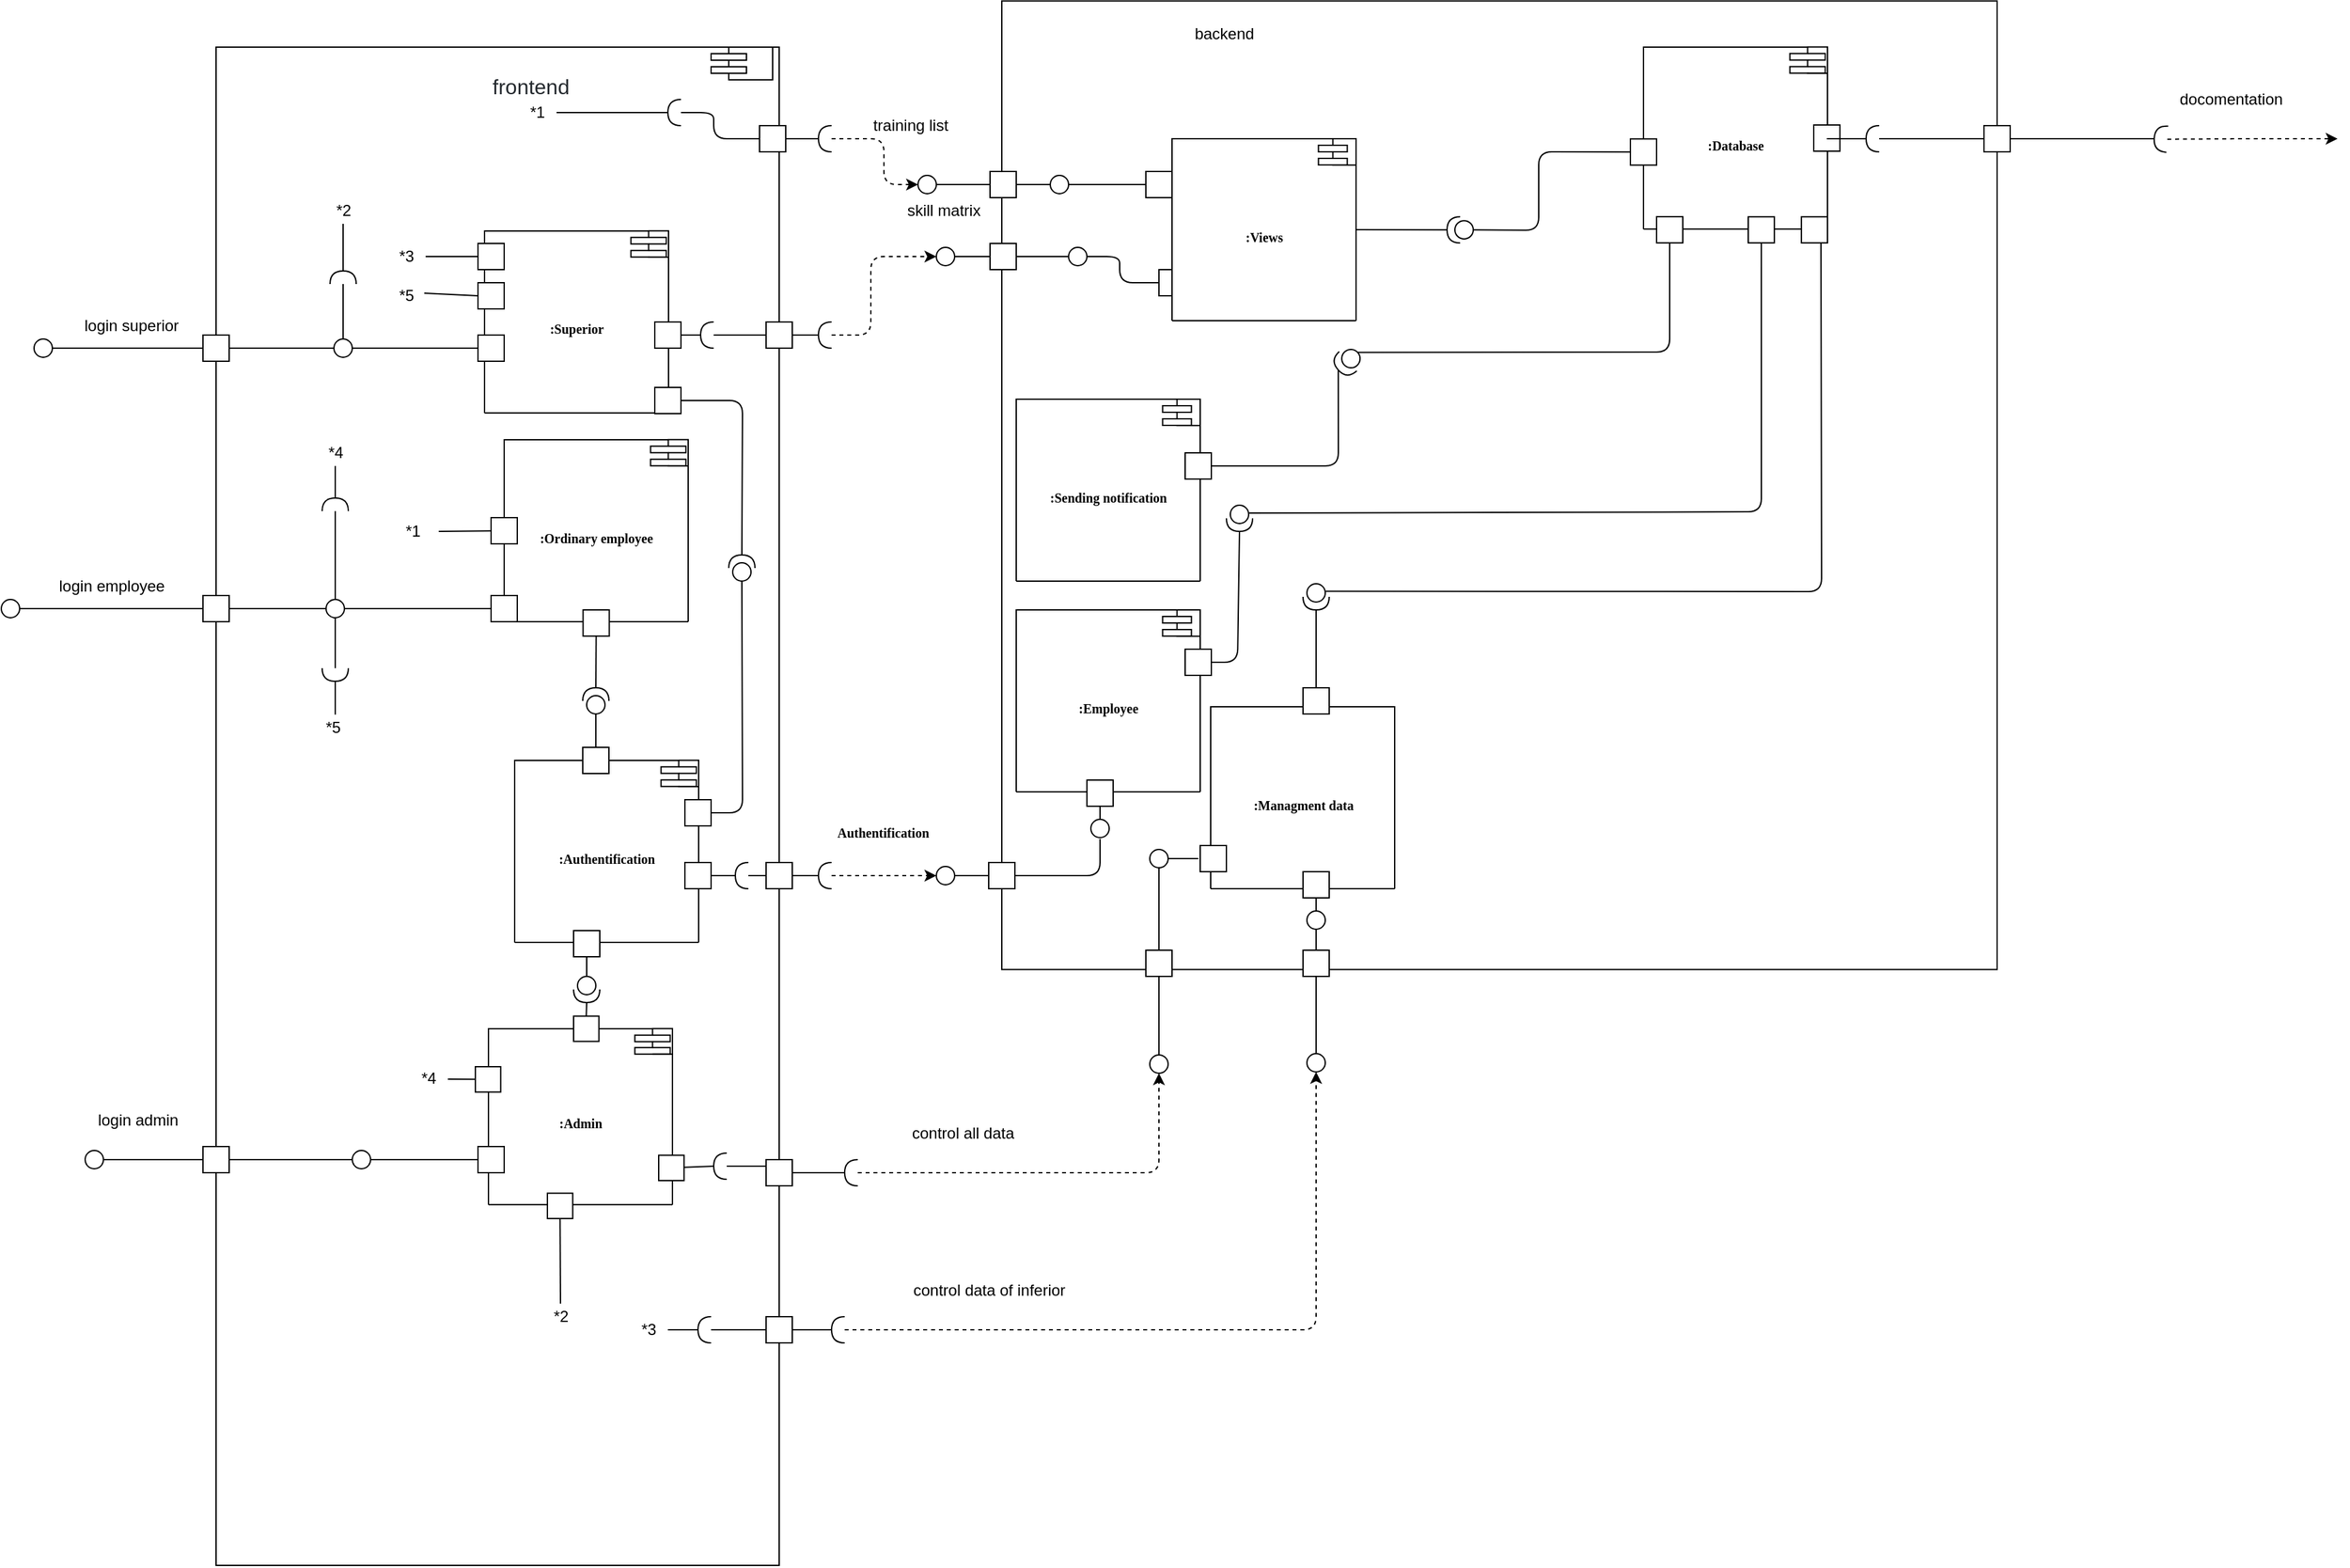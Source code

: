 <mxfile version="13.9.2" type="device"><diagram name="Page-1" id="b5b7bab2-c9e2-2cf4-8b2a-24fd1a2a6d21"><mxGraphModel dx="1422" dy="707" grid="1" gridSize="10" guides="1" tooltips="1" connect="1" arrows="1" fold="1" page="1" pageScale="1" pageWidth="827" pageHeight="1169" background="#ffffff" math="0" shadow="0"><root><mxCell id="0"/><mxCell id="1" parent="0"/><mxCell id="YQXiqPBU_zEc4FxywuiX-50" value="" style="group" parent="1" vertex="1" connectable="0"><mxGeometry x="1740" y="400.0" width="270" height="710" as="geometry"/></mxCell><mxCell id="YQXiqPBU_zEc4FxywuiX-51" value="" style="group" parent="YQXiqPBU_zEc4FxywuiX-50" vertex="1" connectable="0"><mxGeometry width="270" height="710" as="geometry"/></mxCell><mxCell id="YQXiqPBU_zEc4FxywuiX-52" value=":Database" style="shape=folder;fontStyle=1;spacingTop=10;tabWidth=230;tabHeight=480;tabPosition=left;html=1;rounded=0;shadow=0;comic=0;labelBackgroundColor=none;strokeWidth=1;fontFamily=Verdana;fontSize=10;align=center;" parent="YQXiqPBU_zEc4FxywuiX-51" vertex="1"><mxGeometry width="140.5" height="139" as="geometry"/></mxCell><mxCell id="YQXiqPBU_zEc4FxywuiX-53" value="" style="shape=module;align=left;spacingLeft=20;align=center;verticalAlign=top;jettyWidth=27;jettyHeight=5;" parent="YQXiqPBU_zEc4FxywuiX-51" vertex="1"><mxGeometry x="111.79" y="-0.15" width="28.71" height="20.15" as="geometry"/></mxCell><mxCell id="YQXiqPBU_zEc4FxywuiX-54" value="" style="whiteSpace=wrap;html=1;aspect=fixed;" parent="YQXiqPBU_zEc4FxywuiX-51" vertex="1"><mxGeometry x="130" y="59.5" width="20" height="20" as="geometry"/></mxCell><mxCell id="YQXiqPBU_zEc4FxywuiX-115" value="" style="whiteSpace=wrap;html=1;aspect=fixed;" parent="YQXiqPBU_zEc4FxywuiX-51" vertex="1"><mxGeometry x="80" y="129.66" width="19.92" height="19.92" as="geometry"/></mxCell><mxCell id="YQXiqPBU_zEc4FxywuiX-247" value="" style="whiteSpace=wrap;html=1;aspect=fixed;" parent="YQXiqPBU_zEc4FxywuiX-51" vertex="1"><mxGeometry x="120.58" y="129.66" width="19.92" height="19.92" as="geometry"/></mxCell><mxCell id="YQXiqPBU_zEc4FxywuiX-86" value="" style="whiteSpace=wrap;html=1;aspect=fixed;" parent="YQXiqPBU_zEc4FxywuiX-51" vertex="1"><mxGeometry x="10" y="129.58" width="20" height="20" as="geometry"/></mxCell><mxCell id="kdpzBhVq0iyUW949Yvak-1" value="" style="shape=folder;fontStyle=1;spacingTop=10;tabWidth=240;tabHeight=0;tabPosition=left;html=1;rounded=0;shadow=0;comic=0;labelBackgroundColor=none;strokeWidth=1;fillColor=none;fontFamily=Verdana;fontSize=10;align=center;" parent="YQXiqPBU_zEc4FxywuiX-51" vertex="1"><mxGeometry x="-490" y="-35.21" width="760" height="740" as="geometry"/></mxCell><mxCell id="kdpzBhVq0iyUW949Yvak-5" value="" style="shape=providedRequiredInterface;html=1;verticalLabelPosition=bottom;rotation=90;direction=south;" parent="YQXiqPBU_zEc4FxywuiX-51" vertex="1"><mxGeometry x="-150" y="129.58" width="20" height="20" as="geometry"/></mxCell><mxCell id="YQXiqPBU_zEc4FxywuiX-246" value="" style="shape=providedRequiredInterface;html=1;verticalLabelPosition=bottom;rotation=90;" parent="YQXiqPBU_zEc4FxywuiX-51" vertex="1"><mxGeometry x="-260" y="410.0" width="20" height="20" as="geometry"/></mxCell><mxCell id="YQXiqPBU_zEc4FxywuiX-248" value="" style="endArrow=none;html=1;exitX=0.29;exitY=0.138;exitDx=0;exitDy=0;exitPerimeter=0;entryX=0.75;entryY=1;entryDx=0;entryDy=0;" parent="YQXiqPBU_zEc4FxywuiX-51" source="YQXiqPBU_zEc4FxywuiX-246" target="YQXiqPBU_zEc4FxywuiX-247" edge="1"><mxGeometry width="50" height="50" relative="1" as="geometry"><mxPoint x="-305" y="340.0" as="sourcePoint"/><mxPoint x="-300.452" y="230.0" as="targetPoint"/><Array as="points"><mxPoint x="136" y="416.0"/></Array></mxGeometry></mxCell><mxCell id="YQXiqPBU_zEc4FxywuiX-193" value="" style="ellipse;whiteSpace=wrap;html=1;aspect=fixed;" parent="YQXiqPBU_zEc4FxywuiX-51" vertex="1"><mxGeometry x="-377" y="613" width="14" height="14" as="geometry"/></mxCell><mxCell id="B53ua75-piDX6XJb4L8w-5" value="" style="ellipse;whiteSpace=wrap;html=1;aspect=fixed;" parent="YQXiqPBU_zEc4FxywuiX-51" vertex="1"><mxGeometry x="-453" y="98.0" width="14" height="14" as="geometry"/></mxCell><mxCell id="B53ua75-piDX6XJb4L8w-4" value="" style="whiteSpace=wrap;html=1;aspect=fixed;" parent="YQXiqPBU_zEc4FxywuiX-51" vertex="1"><mxGeometry x="-380" y="95.0" width="20" height="20" as="geometry"/></mxCell><mxCell id="B53ua75-piDX6XJb4L8w-6" value="" style="endArrow=none;html=1;entryX=1;entryY=0.5;entryDx=0;entryDy=0;exitX=0;exitY=0.5;exitDx=0;exitDy=0;" parent="YQXiqPBU_zEc4FxywuiX-51" source="B53ua75-piDX6XJb4L8w-4" target="B53ua75-piDX6XJb4L8w-5" edge="1"><mxGeometry width="50" height="50" relative="1" as="geometry"><mxPoint x="-400" y="169.92" as="sourcePoint"/><mxPoint x="-420" y="169.92" as="targetPoint"/></mxGeometry></mxCell><mxCell id="YQXiqPBU_zEc4FxywuiX-129" value="" style="ellipse;whiteSpace=wrap;html=1;aspect=fixed;" parent="YQXiqPBU_zEc4FxywuiX-51" vertex="1"><mxGeometry x="-439" y="153.0" width="14" height="14" as="geometry"/></mxCell><mxCell id="YQXiqPBU_zEc4FxywuiX-121" value="" style="whiteSpace=wrap;html=1;aspect=fixed;" parent="YQXiqPBU_zEc4FxywuiX-51" vertex="1"><mxGeometry x="-500" y="623" width="20" height="20" as="geometry"/></mxCell><mxCell id="YQXiqPBU_zEc4FxywuiX-196" value="" style="whiteSpace=wrap;html=1;aspect=fixed;" parent="YQXiqPBU_zEc4FxywuiX-51" vertex="1"><mxGeometry x="-380" y="690" width="20" height="20" as="geometry"/></mxCell><mxCell id="YQXiqPBU_zEc4FxywuiX-197" value="" style="endArrow=none;html=1;entryX=0.5;entryY=1;entryDx=0;entryDy=0;exitX=0.5;exitY=0;exitDx=0;exitDy=0;" parent="YQXiqPBU_zEc4FxywuiX-51" source="YQXiqPBU_zEc4FxywuiX-196" target="YQXiqPBU_zEc4FxywuiX-193" edge="1"><mxGeometry width="50" height="50" relative="1" as="geometry"><mxPoint x="-440" y="800" as="sourcePoint"/><mxPoint x="-390" y="750" as="targetPoint"/></mxGeometry></mxCell><mxCell id="B53ua75-piDX6XJb4L8w-20" value="" style="whiteSpace=wrap;html=1;aspect=fixed;" parent="YQXiqPBU_zEc4FxywuiX-51" vertex="1"><mxGeometry x="-260" y="690" width="20" height="20" as="geometry"/></mxCell><mxCell id="kdpzBhVq0iyUW949Yvak-2" value="backend" style="text;html=1;strokeColor=none;fillColor=none;align=center;verticalAlign=middle;whiteSpace=wrap;rounded=0;" parent="YQXiqPBU_zEc4FxywuiX-51" vertex="1"><mxGeometry x="-340" y="-20.15" width="40" height="20" as="geometry"/></mxCell><mxCell id="YQXiqPBU_zEc4FxywuiX-57" value="" style="endArrow=none;html=1;entryX=1;entryY=0.5;entryDx=0;entryDy=0;entryPerimeter=0;" parent="1" target="YQXiqPBU_zEc4FxywuiX-58" edge="1"><mxGeometry width="50" height="50" relative="1" as="geometry"><mxPoint x="1880" y="470" as="sourcePoint"/><mxPoint x="1605" y="700" as="targetPoint"/></mxGeometry></mxCell><mxCell id="YQXiqPBU_zEc4FxywuiX-58" value="" style="shape=requiredInterface;html=1;verticalLabelPosition=bottom;rotation=90;direction=south;" parent="1" vertex="1"><mxGeometry x="1905" y="465" width="20" height="10" as="geometry"/></mxCell><mxCell id="YQXiqPBU_zEc4FxywuiX-59" value="" style="whiteSpace=wrap;html=1;aspect=fixed;" parent="1" vertex="1"><mxGeometry x="2000" y="460" width="20" height="20" as="geometry"/></mxCell><mxCell id="YQXiqPBU_zEc4FxywuiX-60" value="" style="endArrow=none;html=1;entryX=0;entryY=0.5;entryDx=0;entryDy=0;exitX=0;exitY=0.5;exitDx=0;exitDy=0;exitPerimeter=0;" parent="1" source="YQXiqPBU_zEc4FxywuiX-58" target="YQXiqPBU_zEc4FxywuiX-59" edge="1"><mxGeometry width="50" height="50" relative="1" as="geometry"><mxPoint x="1630" y="730" as="sourcePoint"/><mxPoint x="1295" y="590" as="targetPoint"/></mxGeometry></mxCell><mxCell id="YQXiqPBU_zEc4FxywuiX-61" value="" style="endArrow=none;html=1;exitX=1;exitY=0.5;exitDx=0;exitDy=0;" parent="1" source="YQXiqPBU_zEc4FxywuiX-59" edge="1"><mxGeometry width="50" height="50" relative="1" as="geometry"><mxPoint x="1625" y="760" as="sourcePoint"/><mxPoint x="2130" y="470" as="targetPoint"/><Array as="points"/></mxGeometry></mxCell><mxCell id="YQXiqPBU_zEc4FxywuiX-62" value="" style="shape=folder;fontStyle=1;spacingTop=10;tabWidth=240;tabHeight=0;tabPosition=left;html=1;rounded=0;shadow=0;comic=0;labelBackgroundColor=none;strokeWidth=1;fillColor=none;fontFamily=Verdana;fontSize=10;align=center;" parent="1" vertex="1"><mxGeometry x="650" y="400" width="430" height="1160" as="geometry"/></mxCell><mxCell id="YQXiqPBU_zEc4FxywuiX-68" value="" style="shape=module;align=left;spacingLeft=20;align=center;verticalAlign=top;jettyWidth=27;jettyHeight=5;" parent="1" vertex="1"><mxGeometry x="1028" y="400" width="47" height="25" as="geometry"/></mxCell><mxCell id="YQXiqPBU_zEc4FxywuiX-69" value="&lt;span style=&quot;color: rgb(36 , 41 , 46) ; font-family: , &amp;#34;blinkmacsystemfont&amp;#34; , &amp;#34;segoe ui&amp;#34; , &amp;#34;helvetica&amp;#34; , &amp;#34;arial&amp;#34; , sans-serif , &amp;#34;apple color emoji&amp;#34; , &amp;#34;segoe ui emoji&amp;#34; ; font-size: 16px ; text-align: left ; background-color: rgb(255 , 255 , 255)&quot;&gt;frontend&lt;/span&gt;" style="text;html=1;align=center;verticalAlign=middle;resizable=0;points=[];autosize=1;" parent="1" vertex="1"><mxGeometry x="855" y="420" width="70" height="20" as="geometry"/></mxCell><mxCell id="YQXiqPBU_zEc4FxywuiX-70" value="" style="endArrow=none;html=1;exitX=1;exitY=0.5;exitDx=0;exitDy=0;entryX=1;entryY=0.5;entryDx=0;entryDy=0;entryPerimeter=0;" parent="1" source="YQXiqPBU_zEc4FxywuiX-175" target="YQXiqPBU_zEc4FxywuiX-71" edge="1"><mxGeometry width="50" height="50" relative="1" as="geometry"><mxPoint x="1030" y="619" as="sourcePoint"/><mxPoint x="1270" y="700" as="targetPoint"/></mxGeometry></mxCell><mxCell id="YQXiqPBU_zEc4FxywuiX-71" value="" style="shape=requiredInterface;html=1;verticalLabelPosition=bottom;rotation=-180;" parent="1" vertex="1"><mxGeometry x="1020" y="610" width="10" height="20" as="geometry"/></mxCell><mxCell id="YQXiqPBU_zEc4FxywuiX-72" value="" style="whiteSpace=wrap;html=1;aspect=fixed;" parent="1" vertex="1"><mxGeometry x="1070" y="610" width="20" height="20" as="geometry"/></mxCell><mxCell id="YQXiqPBU_zEc4FxywuiX-73" value="" style="endArrow=none;html=1;entryX=0;entryY=0.5;entryDx=0;entryDy=0;exitX=0;exitY=0.5;exitDx=0;exitDy=0;exitPerimeter=0;" parent="1" source="YQXiqPBU_zEc4FxywuiX-71" target="YQXiqPBU_zEc4FxywuiX-72" edge="1"><mxGeometry width="50" height="50" relative="1" as="geometry"><mxPoint x="910" y="640" as="sourcePoint"/><mxPoint x="960" y="590" as="targetPoint"/></mxGeometry></mxCell><mxCell id="YQXiqPBU_zEc4FxywuiX-74" value="" style="endArrow=none;html=1;exitX=1;exitY=0.5;exitDx=0;exitDy=0;" parent="1" source="YQXiqPBU_zEc4FxywuiX-72" edge="1"><mxGeometry width="50" height="50" relative="1" as="geometry"><mxPoint x="1290" y="760" as="sourcePoint"/><mxPoint x="1110" y="620" as="targetPoint"/></mxGeometry></mxCell><mxCell id="YQXiqPBU_zEc4FxywuiX-75" value="" style="shape=requiredInterface;html=1;verticalLabelPosition=bottom;rotation=-176;" parent="1" vertex="1"><mxGeometry x="2130" y="460" width="10" height="20" as="geometry"/></mxCell><mxCell id="YQXiqPBU_zEc4FxywuiX-87" value="" style="shape=providedRequiredInterface;html=1;verticalLabelPosition=bottom;rotation=48;direction=south;" parent="1" vertex="1"><mxGeometry x="1504.36" y="630" width="20" height="20" as="geometry"/></mxCell><mxCell id="YQXiqPBU_zEc4FxywuiX-88" value="" style="endArrow=none;html=1;entryX=0;entryY=0.5;entryDx=0;entryDy=0;entryPerimeter=0;" parent="1" source="YQXiqPBU_zEc4FxywuiX-86" target="YQXiqPBU_zEc4FxywuiX-87" edge="1"><mxGeometry width="50" height="50" relative="1" as="geometry"><mxPoint x="1240" y="820" as="sourcePoint"/><mxPoint x="1290" y="770" as="targetPoint"/><Array as="points"><mxPoint x="1760" y="633"/></Array></mxGeometry></mxCell><mxCell id="YQXiqPBU_zEc4FxywuiX-83" value=":Sending notification" style="shape=folder;fontStyle=1;spacingTop=10;tabWidth=230;tabHeight=480;tabPosition=left;html=1;rounded=0;shadow=0;comic=0;labelBackgroundColor=none;strokeWidth=1;fontFamily=Verdana;fontSize=10;align=center;" parent="1" vertex="1"><mxGeometry x="1261" y="669" width="140.5" height="139" as="geometry"/></mxCell><mxCell id="YQXiqPBU_zEc4FxywuiX-90" value="" style="endArrow=classic;html=1;dashed=1;exitX=0;exitY=0.5;exitDx=0;exitDy=0;exitPerimeter=0;" parent="1" source="YQXiqPBU_zEc4FxywuiX-75" edge="1"><mxGeometry width="50" height="50" relative="1" as="geometry"><mxPoint x="1680" y="430" as="sourcePoint"/><mxPoint x="2270" y="470" as="targetPoint"/><Array as="points"><mxPoint x="2200" y="470"/></Array></mxGeometry></mxCell><mxCell id="YQXiqPBU_zEc4FxywuiX-97" value="" style="whiteSpace=wrap;html=1;aspect=fixed;" parent="1" vertex="1"><mxGeometry x="1370" y="570" width="20" height="20" as="geometry"/></mxCell><mxCell id="YQXiqPBU_zEc4FxywuiX-101" value="" style="endArrow=none;html=1;entryX=1;entryY=0.5;entryDx=0;entryDy=0;exitX=0;exitY=0.5;exitDx=0;exitDy=0;" parent="1" source="YQXiqPBU_zEc4FxywuiX-97" target="YQXiqPBU_zEc4FxywuiX-129" edge="1"><mxGeometry width="50" height="50" relative="1" as="geometry"><mxPoint x="1180" y="600" as="sourcePoint"/><mxPoint x="1310" y="559.92" as="targetPoint"/><Array as="points"><mxPoint x="1340" y="580"/><mxPoint x="1340" y="560"/></Array></mxGeometry></mxCell><mxCell id="YQXiqPBU_zEc4FxywuiX-102" value="" style="whiteSpace=wrap;html=1;aspect=fixed;" parent="1" vertex="1"><mxGeometry x="1241" y="550" width="20" height="20" as="geometry"/></mxCell><mxCell id="YQXiqPBU_zEc4FxywuiX-103" value="" style="endArrow=none;html=1;entryX=0;entryY=0.5;entryDx=0;entryDy=0;" parent="1" source="YQXiqPBU_zEc4FxywuiX-102" target="YQXiqPBU_zEc4FxywuiX-129" edge="1"><mxGeometry width="50" height="50" relative="1" as="geometry"><mxPoint x="1150" y="580" as="sourcePoint"/><mxPoint x="1300" y="559.92" as="targetPoint"/></mxGeometry></mxCell><mxCell id="YQXiqPBU_zEc4FxywuiX-105" value="" style="endArrow=none;html=1;entryX=0;entryY=0.5;entryDx=0;entryDy=0;exitX=1;exitY=0.5;exitDx=0;exitDy=0;" parent="1" source="B53ua75-piDX6XJb4L8w-9" target="B53ua75-piDX6XJb4L8w-7" edge="1"><mxGeometry width="50" height="50" relative="1" as="geometry"><mxPoint x="1210" y="560" as="sourcePoint"/><mxPoint x="1190" y="600" as="targetPoint"/></mxGeometry></mxCell><mxCell id="YQXiqPBU_zEc4FxywuiX-106" value="" style="whiteSpace=wrap;html=1;aspect=fixed;" parent="1" vertex="1"><mxGeometry x="1390" y="710" width="20" height="20" as="geometry"/></mxCell><mxCell id="YQXiqPBU_zEc4FxywuiX-107" value="" style="endArrow=none;html=1;entryX=1;entryY=0.5;entryDx=0;entryDy=0;exitX=1;exitY=0.5;exitDx=0;exitDy=0;exitPerimeter=0;" parent="1" source="YQXiqPBU_zEc4FxywuiX-87" target="YQXiqPBU_zEc4FxywuiX-106" edge="1"><mxGeometry width="50" height="50" relative="1" as="geometry"><mxPoint x="1400" y="689" as="sourcePoint"/><mxPoint x="1400" y="740" as="targetPoint"/><Array as="points"><mxPoint x="1507" y="720"/></Array></mxGeometry></mxCell><mxCell id="YQXiqPBU_zEc4FxywuiX-84" value="" style="shape=module;align=left;spacingLeft=20;align=center;verticalAlign=top;jettyWidth=22;jettyHeight=5;" parent="1" vertex="1"><mxGeometry x="1372.79" y="669" width="28.71" height="20.15" as="geometry"/></mxCell><mxCell id="YQXiqPBU_zEc4FxywuiX-110" value=":Employee" style="shape=folder;fontStyle=1;spacingTop=10;tabWidth=230;tabHeight=480;tabPosition=left;html=1;rounded=0;shadow=0;comic=0;labelBackgroundColor=none;strokeWidth=1;fontFamily=Verdana;fontSize=10;align=center;" parent="1" vertex="1"><mxGeometry x="1261" y="830" width="140.5" height="139" as="geometry"/></mxCell><mxCell id="YQXiqPBU_zEc4FxywuiX-111" value="" style="shape=module;align=left;spacingLeft=20;align=center;verticalAlign=top;jettyWidth=22;jettyHeight=5;" parent="1" vertex="1"><mxGeometry x="1372.79" y="830" width="28.71" height="20.15" as="geometry"/></mxCell><mxCell id="YQXiqPBU_zEc4FxywuiX-112" value="" style="whiteSpace=wrap;html=1;aspect=fixed;" parent="1" vertex="1"><mxGeometry x="1390" y="860" width="20" height="20" as="geometry"/></mxCell><mxCell id="YQXiqPBU_zEc4FxywuiX-113" value="" style="shape=providedRequiredInterface;html=1;verticalLabelPosition=bottom;rotation=90;" parent="1" vertex="1"><mxGeometry x="1421.5" y="750" width="20" height="20" as="geometry"/></mxCell><mxCell id="YQXiqPBU_zEc4FxywuiX-114" value="" style="endArrow=none;html=1;exitX=1;exitY=0.5;exitDx=0;exitDy=0;entryX=1;entryY=0.5;entryDx=0;entryDy=0;entryPerimeter=0;" parent="1" source="YQXiqPBU_zEc4FxywuiX-112" target="YQXiqPBU_zEc4FxywuiX-113" edge="1"><mxGeometry width="50" height="50" relative="1" as="geometry"><mxPoint x="1440" y="900" as="sourcePoint"/><mxPoint x="1427" y="769" as="targetPoint"/><Array as="points"><mxPoint x="1430" y="870"/></Array></mxGeometry></mxCell><mxCell id="YQXiqPBU_zEc4FxywuiX-116" value="" style="endArrow=none;html=1;exitX=0.3;exitY=0.146;exitDx=0;exitDy=0;exitPerimeter=0;" parent="1" source="YQXiqPBU_zEc4FxywuiX-113" target="YQXiqPBU_zEc4FxywuiX-115" edge="1"><mxGeometry width="50" height="50" relative="1" as="geometry"><mxPoint x="1150" y="740" as="sourcePoint"/><mxPoint x="1200" y="690" as="targetPoint"/><Array as="points"><mxPoint x="1830" y="755"/></Array></mxGeometry></mxCell><mxCell id="YQXiqPBU_zEc4FxywuiX-118" value="" style="whiteSpace=wrap;html=1;aspect=fixed;" parent="1" vertex="1"><mxGeometry x="1315" y="960" width="20" height="20" as="geometry"/></mxCell><mxCell id="YQXiqPBU_zEc4FxywuiX-120" value="" style="endArrow=none;html=1;entryX=0.5;entryY=1;entryDx=0;entryDy=0;" parent="1" target="YQXiqPBU_zEc4FxywuiX-118" edge="1"><mxGeometry width="50" height="50" relative="1" as="geometry"><mxPoint x="1325" y="995" as="sourcePoint"/><mxPoint x="1070" y="930" as="targetPoint"/></mxGeometry></mxCell><mxCell id="YQXiqPBU_zEc4FxywuiX-122" value="" style="endArrow=none;html=1;entryX=0;entryY=0.5;entryDx=0;entryDy=0;entryPerimeter=0;exitX=1;exitY=0.5;exitDx=0;exitDy=0;" parent="1" source="YQXiqPBU_zEc4FxywuiX-121" edge="1"><mxGeometry width="50" height="50" relative="1" as="geometry"><mxPoint x="1150" y="1040" as="sourcePoint"/><mxPoint x="1325" y="1005" as="targetPoint"/><Array as="points"><mxPoint x="1325" y="1033"/></Array></mxGeometry></mxCell><mxCell id="YQXiqPBU_zEc4FxywuiX-123" value="" style="ellipse;whiteSpace=wrap;html=1;aspect=fixed;" parent="1" vertex="1"><mxGeometry x="1200" y="553" width="14" height="14" as="geometry"/></mxCell><mxCell id="YQXiqPBU_zEc4FxywuiX-124" value="" style="ellipse;whiteSpace=wrap;html=1;aspect=fixed;" parent="1" vertex="1"><mxGeometry x="1200" y="1026" width="14" height="14" as="geometry"/></mxCell><mxCell id="YQXiqPBU_zEc4FxywuiX-125" value="" style="endArrow=none;html=1;entryX=0;entryY=0.5;entryDx=0;entryDy=0;exitX=1;exitY=0.5;exitDx=0;exitDy=0;" parent="1" source="YQXiqPBU_zEc4FxywuiX-124" target="YQXiqPBU_zEc4FxywuiX-121" edge="1"><mxGeometry width="50" height="50" relative="1" as="geometry"><mxPoint x="1180" y="1000" as="sourcePoint"/><mxPoint x="1230" y="950" as="targetPoint"/></mxGeometry></mxCell><mxCell id="YQXiqPBU_zEc4FxywuiX-126" value="skill matrix&amp;nbsp;" style="text;html=1;align=center;verticalAlign=middle;resizable=0;points=[];autosize=1;" parent="1" vertex="1"><mxGeometry x="1172" y="515" width="70" height="20" as="geometry"/></mxCell><mxCell id="YQXiqPBU_zEc4FxywuiX-130" value="" style="ellipse;whiteSpace=wrap;html=1;aspect=fixed;" parent="1" vertex="1"><mxGeometry x="1318" y="990" width="14" height="14" as="geometry"/></mxCell><mxCell id="YQXiqPBU_zEc4FxywuiX-131" value="" style="shape=requiredInterface;html=1;verticalLabelPosition=bottom;rotation=-180;" parent="1" vertex="1"><mxGeometry x="1110" y="610" width="10" height="20" as="geometry"/></mxCell><mxCell id="YQXiqPBU_zEc4FxywuiX-132" value="" style="endArrow=classic;html=1;dashed=1;exitX=0;exitY=0.5;exitDx=0;exitDy=0;exitPerimeter=0;entryX=0;entryY=0.5;entryDx=0;entryDy=0;" parent="1" source="YQXiqPBU_zEc4FxywuiX-131" target="YQXiqPBU_zEc4FxywuiX-123" edge="1"><mxGeometry width="50" height="50" relative="1" as="geometry"><mxPoint x="1140" y="730" as="sourcePoint"/><mxPoint x="1190" y="680" as="targetPoint"/><Array as="points"><mxPoint x="1150" y="620"/><mxPoint x="1150" y="560"/></Array></mxGeometry></mxCell><mxCell id="YQXiqPBU_zEc4FxywuiX-133" value="" style="group" parent="1" vertex="1" connectable="0"><mxGeometry x="878" y="945" width="150" height="150" as="geometry"/></mxCell><mxCell id="YQXiqPBU_zEc4FxywuiX-134" value="" style="group" parent="YQXiqPBU_zEc4FxywuiX-133" vertex="1" connectable="0"><mxGeometry width="150" height="150" as="geometry"/></mxCell><mxCell id="YQXiqPBU_zEc4FxywuiX-135" value=":Authentification" style="shape=folder;fontStyle=1;spacingTop=10;tabWidth=230;tabHeight=480;tabPosition=left;html=1;rounded=0;shadow=0;comic=0;labelBackgroundColor=none;strokeWidth=1;fontFamily=Verdana;fontSize=10;align=center;" parent="YQXiqPBU_zEc4FxywuiX-134" vertex="1"><mxGeometry width="140.5" height="139" as="geometry"/></mxCell><mxCell id="YQXiqPBU_zEc4FxywuiX-136" value="" style="shape=module;align=left;spacingLeft=20;align=center;verticalAlign=top;jettyWidth=27;jettyHeight=5;" parent="YQXiqPBU_zEc4FxywuiX-134" vertex="1"><mxGeometry x="111.79" y="-0.15" width="28.71" height="20.15" as="geometry"/></mxCell><mxCell id="YQXiqPBU_zEc4FxywuiX-137" value="" style="whiteSpace=wrap;html=1;aspect=fixed;" parent="YQXiqPBU_zEc4FxywuiX-134" vertex="1"><mxGeometry x="130" y="78" width="20" height="20" as="geometry"/></mxCell><mxCell id="YQXiqPBU_zEc4FxywuiX-169" value="" style="whiteSpace=wrap;html=1;aspect=fixed;" parent="YQXiqPBU_zEc4FxywuiX-134" vertex="1"><mxGeometry x="130" y="30" width="20" height="20" as="geometry"/></mxCell><mxCell id="YQXiqPBU_zEc4FxywuiX-165" value="" style="whiteSpace=wrap;html=1;aspect=fixed;" parent="YQXiqPBU_zEc4FxywuiX-134" vertex="1"><mxGeometry x="45" y="130" width="20" height="20" as="geometry"/></mxCell><mxCell id="YQXiqPBU_zEc4FxywuiX-139" value="" style="shape=requiredInterface;html=1;verticalLabelPosition=bottom;rotation=-180;" parent="1" vertex="1"><mxGeometry x="1046.5" y="1023" width="10" height="20" as="geometry"/></mxCell><mxCell id="YQXiqPBU_zEc4FxywuiX-141" value="" style="endArrow=none;html=1;exitX=1;exitY=0.5;exitDx=0;exitDy=0;exitPerimeter=0;entryX=1;entryY=0.5;entryDx=0;entryDy=0;" parent="1" source="YQXiqPBU_zEc4FxywuiX-139" target="YQXiqPBU_zEc4FxywuiX-137" edge="1"><mxGeometry width="50" height="50" relative="1" as="geometry"><mxPoint x="660" y="980" as="sourcePoint"/><mxPoint x="710" y="930" as="targetPoint"/></mxGeometry></mxCell><mxCell id="YQXiqPBU_zEc4FxywuiX-142" value="" style="whiteSpace=wrap;html=1;aspect=fixed;" parent="1" vertex="1"><mxGeometry x="1070" y="1023" width="20" height="20" as="geometry"/></mxCell><mxCell id="YQXiqPBU_zEc4FxywuiX-143" value="" style="endArrow=none;html=1;entryX=0;entryY=0.5;entryDx=0;entryDy=0;exitX=0;exitY=0.5;exitDx=0;exitDy=0;exitPerimeter=0;" parent="1" source="YQXiqPBU_zEc4FxywuiX-139" target="YQXiqPBU_zEc4FxywuiX-142" edge="1"><mxGeometry width="50" height="50" relative="1" as="geometry"><mxPoint x="1150" y="1090" as="sourcePoint"/><mxPoint x="670" y="870" as="targetPoint"/></mxGeometry></mxCell><mxCell id="YQXiqPBU_zEc4FxywuiX-144" value="" style="shape=requiredInterface;html=1;verticalLabelPosition=bottom;rotation=-180;" parent="1" vertex="1"><mxGeometry x="1110" y="1023" width="10" height="20" as="geometry"/></mxCell><mxCell id="YQXiqPBU_zEc4FxywuiX-145" value="" style="endArrow=none;html=1;entryX=1;entryY=0.5;entryDx=0;entryDy=0;entryPerimeter=0;exitX=1;exitY=0.5;exitDx=0;exitDy=0;" parent="1" source="YQXiqPBU_zEc4FxywuiX-142" target="YQXiqPBU_zEc4FxywuiX-144" edge="1"><mxGeometry width="50" height="50" relative="1" as="geometry"><mxPoint x="590" y="930" as="sourcePoint"/><mxPoint x="640" y="880" as="targetPoint"/></mxGeometry></mxCell><mxCell id="YQXiqPBU_zEc4FxywuiX-146" value="" style="endArrow=classic;html=1;exitX=0;exitY=0.5;exitDx=0;exitDy=0;exitPerimeter=0;entryX=0;entryY=0.5;entryDx=0;entryDy=0;dashed=1;" parent="1" source="YQXiqPBU_zEc4FxywuiX-144" target="YQXiqPBU_zEc4FxywuiX-124" edge="1"><mxGeometry width="50" height="50" relative="1" as="geometry"><mxPoint x="1140" y="1010" as="sourcePoint"/><mxPoint x="1190" y="960" as="targetPoint"/></mxGeometry></mxCell><mxCell id="YQXiqPBU_zEc4FxywuiX-147" value="" style="group" parent="1" vertex="1" connectable="0"><mxGeometry x="870" y="700" width="150" height="139" as="geometry"/></mxCell><mxCell id="YQXiqPBU_zEc4FxywuiX-148" value="" style="group" parent="YQXiqPBU_zEc4FxywuiX-147" vertex="1" connectable="0"><mxGeometry width="150" height="139" as="geometry"/></mxCell><mxCell id="YQXiqPBU_zEc4FxywuiX-149" value=":Ordinary employee" style="shape=folder;fontStyle=1;spacingTop=10;tabWidth=230;tabHeight=480;tabPosition=left;html=1;rounded=0;shadow=0;comic=0;labelBackgroundColor=none;strokeWidth=1;fontFamily=Verdana;fontSize=10;align=center;" parent="YQXiqPBU_zEc4FxywuiX-148" vertex="1"><mxGeometry width="140.5" height="139" as="geometry"/></mxCell><mxCell id="YQXiqPBU_zEc4FxywuiX-150" value="" style="shape=module;align=left;spacingLeft=20;align=center;verticalAlign=top;jettyWidth=27;jettyHeight=5;" parent="YQXiqPBU_zEc4FxywuiX-148" vertex="1"><mxGeometry x="111.79" y="-0.15" width="28.71" height="20.15" as="geometry"/></mxCell><mxCell id="YQXiqPBU_zEc4FxywuiX-179" value="" style="whiteSpace=wrap;html=1;aspect=fixed;" parent="YQXiqPBU_zEc4FxywuiX-148" vertex="1"><mxGeometry x="-10" y="59.5" width="20" height="20" as="geometry"/></mxCell><mxCell id="YQXiqPBU_zEc4FxywuiX-223" value="" style="whiteSpace=wrap;html=1;aspect=fixed;" parent="YQXiqPBU_zEc4FxywuiX-148" vertex="1"><mxGeometry x="-10" y="119" width="20" height="20" as="geometry"/></mxCell><mxCell id="YQXiqPBU_zEc4FxywuiX-152" value="" style="group" parent="1" vertex="1" connectable="0"><mxGeometry x="858" y="1150" width="150" height="145" as="geometry"/></mxCell><mxCell id="YQXiqPBU_zEc4FxywuiX-153" value="" style="group" parent="YQXiqPBU_zEc4FxywuiX-152" vertex="1" connectable="0"><mxGeometry width="150" height="145" as="geometry"/></mxCell><mxCell id="YQXiqPBU_zEc4FxywuiX-154" value=":Admin" style="shape=folder;fontStyle=1;spacingTop=10;tabWidth=230;tabHeight=480;tabPosition=left;html=1;rounded=0;shadow=0;comic=0;labelBackgroundColor=none;strokeWidth=1;fontFamily=Verdana;fontSize=10;align=center;" parent="YQXiqPBU_zEc4FxywuiX-153" vertex="1"><mxGeometry width="140.5" height="134.367" as="geometry"/></mxCell><mxCell id="YQXiqPBU_zEc4FxywuiX-155" value="" style="shape=module;align=left;spacingLeft=20;align=center;verticalAlign=top;jettyWidth=27;jettyHeight=5;" parent="YQXiqPBU_zEc4FxywuiX-153" vertex="1"><mxGeometry x="111.79" y="-0.145" width="28.71" height="19.478" as="geometry"/></mxCell><mxCell id="YQXiqPBU_zEc4FxywuiX-156" value="" style="whiteSpace=wrap;html=1;aspect=fixed;" parent="YQXiqPBU_zEc4FxywuiX-153" vertex="1"><mxGeometry x="65" y="-9.667" width="19.333" height="19.333" as="geometry"/></mxCell><mxCell id="YQXiqPBU_zEc4FxywuiX-184" value="" style="whiteSpace=wrap;html=1;aspect=fixed;" parent="YQXiqPBU_zEc4FxywuiX-153" vertex="1"><mxGeometry x="45" y="125.667" width="19.333" height="19.333" as="geometry"/></mxCell><mxCell id="YQXiqPBU_zEc4FxywuiX-205" value="" style="whiteSpace=wrap;html=1;aspect=fixed;" parent="YQXiqPBU_zEc4FxywuiX-153" vertex="1"><mxGeometry x="130" y="96.667" width="19.333" height="19.333" as="geometry"/></mxCell><mxCell id="B53ua75-piDX6XJb4L8w-30" value="" style="whiteSpace=wrap;html=1;aspect=fixed;" parent="YQXiqPBU_zEc4FxywuiX-153" vertex="1"><mxGeometry x="-10" y="29" width="19.333" height="19.333" as="geometry"/></mxCell><mxCell id="YQXiqPBU_zEc4FxywuiX-157" value="" style="group" parent="1" vertex="1" connectable="0"><mxGeometry x="855" y="540.5" width="150" height="139" as="geometry"/></mxCell><mxCell id="YQXiqPBU_zEc4FxywuiX-158" value="" style="group" parent="YQXiqPBU_zEc4FxywuiX-157" vertex="1" connectable="0"><mxGeometry width="150" height="139" as="geometry"/></mxCell><mxCell id="YQXiqPBU_zEc4FxywuiX-159" value=":Superior" style="shape=folder;fontStyle=1;spacingTop=10;tabWidth=230;tabHeight=480;tabPosition=left;html=1;rounded=0;shadow=0;comic=0;labelBackgroundColor=none;strokeWidth=1;fontFamily=Verdana;fontSize=10;align=center;" parent="YQXiqPBU_zEc4FxywuiX-158" vertex="1"><mxGeometry width="140.5" height="139" as="geometry"/></mxCell><mxCell id="YQXiqPBU_zEc4FxywuiX-160" value="" style="shape=module;align=left;spacingLeft=20;align=center;verticalAlign=top;jettyWidth=27;jettyHeight=5;" parent="YQXiqPBU_zEc4FxywuiX-158" vertex="1"><mxGeometry x="111.79" y="-0.15" width="28.71" height="20.15" as="geometry"/></mxCell><mxCell id="YQXiqPBU_zEc4FxywuiX-175" value="" style="whiteSpace=wrap;html=1;aspect=fixed;" parent="YQXiqPBU_zEc4FxywuiX-158" vertex="1"><mxGeometry x="130" y="69.5" width="20" height="20" as="geometry"/></mxCell><mxCell id="YQXiqPBU_zEc4FxywuiX-215" value="" style="whiteSpace=wrap;html=1;aspect=fixed;" parent="YQXiqPBU_zEc4FxywuiX-158" vertex="1"><mxGeometry x="-5" y="9.5" width="20" height="20" as="geometry"/></mxCell><mxCell id="B53ua75-piDX6XJb4L8w-34" value="" style="whiteSpace=wrap;html=1;aspect=fixed;" parent="YQXiqPBU_zEc4FxywuiX-158" vertex="1"><mxGeometry x="-5" y="39.5" width="20" height="20" as="geometry"/></mxCell><mxCell id="YQXiqPBU_zEc4FxywuiX-162" value="" style="shape=providedRequiredInterface;html=1;verticalLabelPosition=bottom;rotation=90;" parent="1" vertex="1"><mxGeometry x="923" y="1110" width="20" height="20" as="geometry"/></mxCell><mxCell id="YQXiqPBU_zEc4FxywuiX-163" value="" style="shape=providedRequiredInterface;html=1;verticalLabelPosition=bottom;rotation=-90;" parent="1" vertex="1"><mxGeometry x="1041.5" y="788" width="20" height="20" as="geometry"/></mxCell><mxCell id="YQXiqPBU_zEc4FxywuiX-164" value="" style="shape=providedRequiredInterface;html=1;verticalLabelPosition=bottom;rotation=-90;" parent="1" vertex="1"><mxGeometry x="930" y="889.5" width="20" height="20" as="geometry"/></mxCell><mxCell id="YQXiqPBU_zEc4FxywuiX-167" value="" style="endArrow=none;html=1;entryX=1;entryY=0.5;entryDx=0;entryDy=0;entryPerimeter=0;exitX=0.5;exitY=0;exitDx=0;exitDy=0;" parent="1" source="YQXiqPBU_zEc4FxywuiX-156" target="YQXiqPBU_zEc4FxywuiX-162" edge="1"><mxGeometry width="50" height="50" relative="1" as="geometry"><mxPoint x="540" y="1130" as="sourcePoint"/><mxPoint x="590" y="1080" as="targetPoint"/></mxGeometry></mxCell><mxCell id="YQXiqPBU_zEc4FxywuiX-168" value="" style="endArrow=none;html=1;entryX=0;entryY=0.5;entryDx=0;entryDy=0;entryPerimeter=0;exitX=0.5;exitY=1;exitDx=0;exitDy=0;" parent="1" source="YQXiqPBU_zEc4FxywuiX-165" target="YQXiqPBU_zEc4FxywuiX-162" edge="1"><mxGeometry width="50" height="50" relative="1" as="geometry"><mxPoint x="925" y="1130" as="sourcePoint"/><mxPoint x="1000" y="1120" as="targetPoint"/></mxGeometry></mxCell><mxCell id="YQXiqPBU_zEc4FxywuiX-170" value="" style="endArrow=none;html=1;exitX=1;exitY=0.5;exitDx=0;exitDy=0;entryX=0;entryY=0.5;entryDx=0;entryDy=0;entryPerimeter=0;" parent="1" source="YQXiqPBU_zEc4FxywuiX-169" target="YQXiqPBU_zEc4FxywuiX-163" edge="1"><mxGeometry width="50" height="50" relative="1" as="geometry"><mxPoint x="500" y="1100" as="sourcePoint"/><mxPoint x="550" y="1050" as="targetPoint"/><Array as="points"><mxPoint x="1052" y="985"/></Array></mxGeometry></mxCell><mxCell id="YQXiqPBU_zEc4FxywuiX-171" value="" style="endArrow=none;html=1;exitX=1;exitY=0.5;exitDx=0;exitDy=0;entryX=1;entryY=0.5;entryDx=0;entryDy=0;entryPerimeter=0;" parent="1" source="YQXiqPBU_zEc4FxywuiX-161" target="YQXiqPBU_zEc4FxywuiX-163" edge="1"><mxGeometry width="50" height="50" relative="1" as="geometry"><mxPoint x="1160" y="1350" as="sourcePoint"/><mxPoint x="1140" y="900" as="targetPoint"/><Array as="points"><mxPoint x="1052" y="670"/></Array></mxGeometry></mxCell><mxCell id="YQXiqPBU_zEc4FxywuiX-151" value="" style="whiteSpace=wrap;html=1;aspect=fixed;" parent="1" vertex="1"><mxGeometry x="930.25" y="830" width="20" height="20" as="geometry"/></mxCell><mxCell id="YQXiqPBU_zEc4FxywuiX-173" value="" style="endArrow=none;html=1;entryX=0.5;entryY=0;entryDx=0;entryDy=0;exitX=0;exitY=0.5;exitDx=0;exitDy=0;exitPerimeter=0;" parent="1" source="YQXiqPBU_zEc4FxywuiX-164" target="YQXiqPBU_zEc4FxywuiX-172" edge="1"><mxGeometry width="50" height="50" relative="1" as="geometry"><mxPoint x="440" y="920" as="sourcePoint"/><mxPoint x="490" y="870" as="targetPoint"/></mxGeometry></mxCell><mxCell id="YQXiqPBU_zEc4FxywuiX-174" value="" style="endArrow=none;html=1;entryX=0.5;entryY=1;entryDx=0;entryDy=0;exitX=1;exitY=0.5;exitDx=0;exitDy=0;exitPerimeter=0;" parent="1" source="YQXiqPBU_zEc4FxywuiX-164" target="YQXiqPBU_zEc4FxywuiX-151" edge="1"><mxGeometry width="50" height="50" relative="1" as="geometry"><mxPoint x="470" y="880" as="sourcePoint"/><mxPoint x="520" y="830" as="targetPoint"/></mxGeometry></mxCell><mxCell id="YQXiqPBU_zEc4FxywuiX-161" value="" style="whiteSpace=wrap;html=1;aspect=fixed;" parent="1" vertex="1"><mxGeometry x="985" y="660" width="20" height="20" as="geometry"/></mxCell><mxCell id="YQXiqPBU_zEc4FxywuiX-176" value="" style="shape=requiredInterface;html=1;verticalLabelPosition=bottom;rotation=-180;" parent="1" vertex="1"><mxGeometry x="995" y="440" width="10" height="20" as="geometry"/></mxCell><mxCell id="YQXiqPBU_zEc4FxywuiX-177" value="" style="shape=requiredInterface;html=1;verticalLabelPosition=bottom;rotation=-90;" parent="1" vertex="1"><mxGeometry x="742" y="566" width="10" height="20" as="geometry"/></mxCell><mxCell id="YQXiqPBU_zEc4FxywuiX-180" value="" style="endArrow=none;html=1;" parent="1" target="YQXiqPBU_zEc4FxywuiX-179" edge="1"><mxGeometry width="50" height="50" relative="1" as="geometry"><mxPoint x="820" y="770" as="sourcePoint"/><mxPoint x="850" y="740" as="targetPoint"/></mxGeometry></mxCell><mxCell id="YQXiqPBU_zEc4FxywuiX-181" value="*1" style="text;html=1;align=center;verticalAlign=middle;resizable=0;points=[];autosize=1;" parent="1" vertex="1"><mxGeometry x="785" y="759.5" width="30" height="20" as="geometry"/></mxCell><mxCell id="YQXiqPBU_zEc4FxywuiX-182" value="*1" style="text;html=1;align=center;verticalAlign=middle;resizable=0;points=[];autosize=1;" parent="1" vertex="1"><mxGeometry x="880" y="440" width="30" height="20" as="geometry"/></mxCell><mxCell id="YQXiqPBU_zEc4FxywuiX-183" value="" style="endArrow=none;html=1;entryX=1;entryY=0.5;entryDx=0;entryDy=0;entryPerimeter=0;" parent="1" source="YQXiqPBU_zEc4FxywuiX-182" target="YQXiqPBU_zEc4FxywuiX-176" edge="1"><mxGeometry width="50" height="50" relative="1" as="geometry"><mxPoint x="490" y="700" as="sourcePoint"/><mxPoint x="540" y="650" as="targetPoint"/></mxGeometry></mxCell><mxCell id="YQXiqPBU_zEc4FxywuiX-185" value="" style="endArrow=none;html=1;entryX=0.5;entryY=1;entryDx=0;entryDy=0;exitX=0.5;exitY=0;exitDx=0;exitDy=0;exitPerimeter=0;" parent="1" source="YQXiqPBU_zEc4FxywuiX-186" target="YQXiqPBU_zEc4FxywuiX-184" edge="1"><mxGeometry width="50" height="50" relative="1" as="geometry"><mxPoint x="1180" y="1340" as="sourcePoint"/><mxPoint x="870" y="780" as="targetPoint"/></mxGeometry></mxCell><mxCell id="YQXiqPBU_zEc4FxywuiX-186" value="*2" style="text;html=1;align=center;verticalAlign=middle;resizable=0;points=[];autosize=1;" parent="1" vertex="1"><mxGeometry x="898" y="1360" width="30" height="20" as="geometry"/></mxCell><mxCell id="YQXiqPBU_zEc4FxywuiX-187" value="*2" style="text;html=1;align=center;verticalAlign=middle;resizable=0;points=[];autosize=1;" parent="1" vertex="1"><mxGeometry x="732" y="515" width="30" height="20" as="geometry"/></mxCell><mxCell id="YQXiqPBU_zEc4FxywuiX-188" value="" style="endArrow=none;html=1;exitX=1;exitY=0.5;exitDx=0;exitDy=0;exitPerimeter=0;" parent="1" source="YQXiqPBU_zEc4FxywuiX-177" target="YQXiqPBU_zEc4FxywuiX-187" edge="1"><mxGeometry width="50" height="50" relative="1" as="geometry"><mxPoint x="530" y="540" as="sourcePoint"/><mxPoint x="580" y="490" as="targetPoint"/></mxGeometry></mxCell><mxCell id="YQXiqPBU_zEc4FxywuiX-189" value="" style="endArrow=none;html=1;entryX=0;entryY=0.5;entryDx=0;entryDy=0;entryPerimeter=0;exitX=0;exitY=0.5;exitDx=0;exitDy=0;" parent="1" source="B53ua75-piDX6XJb4L8w-1" target="YQXiqPBU_zEc4FxywuiX-176" edge="1"><mxGeometry width="50" height="50" relative="1" as="geometry"><mxPoint x="1200" y="420" as="sourcePoint"/><mxPoint x="580" y="550" as="targetPoint"/><Array as="points"><mxPoint x="1030" y="470"/><mxPoint x="1030" y="450"/></Array></mxGeometry></mxCell><mxCell id="YQXiqPBU_zEc4FxywuiX-190" value="" style="endArrow=none;html=1;entryX=0;entryY=0.5;entryDx=0;entryDy=0;entryPerimeter=0;exitX=0.5;exitY=0;exitDx=0;exitDy=0;" parent="1" source="YQXiqPBU_zEc4FxywuiX-230" target="YQXiqPBU_zEc4FxywuiX-177" edge="1"><mxGeometry width="50" height="50" relative="1" as="geometry"><mxPoint x="430" y="570" as="sourcePoint"/><mxPoint x="480" y="520" as="targetPoint"/></mxGeometry></mxCell><mxCell id="YQXiqPBU_zEc4FxywuiX-191" value=":Managment data" style="shape=folder;fontStyle=1;spacingTop=10;tabWidth=230;tabHeight=480;tabPosition=left;html=1;rounded=0;shadow=0;comic=0;labelBackgroundColor=none;strokeWidth=1;fontFamily=Verdana;fontSize=10;align=center;" parent="1" vertex="1"><mxGeometry x="1409.5" y="904" width="140.5" height="139" as="geometry"/></mxCell><mxCell id="YQXiqPBU_zEc4FxywuiX-192" value="" style="whiteSpace=wrap;html=1;aspect=fixed;" parent="1" vertex="1"><mxGeometry x="1401.5" y="1010" width="20" height="20" as="geometry"/></mxCell><mxCell id="YQXiqPBU_zEc4FxywuiX-194" value="" style="endArrow=none;html=1;exitX=1;exitY=0.5;exitDx=0;exitDy=0;" parent="1" source="YQXiqPBU_zEc4FxywuiX-193" edge="1"><mxGeometry width="50" height="50" relative="1" as="geometry"><mxPoint x="1271" y="1040" as="sourcePoint"/><mxPoint x="1400" y="1020" as="targetPoint"/><Array as="points"/></mxGeometry></mxCell><mxCell id="YQXiqPBU_zEc4FxywuiX-206" value="" style="shape=requiredInterface;html=1;verticalLabelPosition=bottom;rotation=-180;" parent="1" vertex="1"><mxGeometry x="1030" y="1245" width="10" height="20" as="geometry"/></mxCell><mxCell id="YQXiqPBU_zEc4FxywuiX-207" value="" style="whiteSpace=wrap;html=1;aspect=fixed;" parent="1" vertex="1"><mxGeometry x="1070" y="1250" width="20" height="20" as="geometry"/></mxCell><mxCell id="YQXiqPBU_zEc4FxywuiX-208" value="" style="endArrow=none;html=1;entryX=1;entryY=0.5;entryDx=0;entryDy=0;entryPerimeter=0;" parent="1" source="YQXiqPBU_zEc4FxywuiX-205" target="YQXiqPBU_zEc4FxywuiX-206" edge="1"><mxGeometry width="50" height="50" relative="1" as="geometry"><mxPoint x="1150" y="1210" as="sourcePoint"/><mxPoint x="1200" y="1160" as="targetPoint"/></mxGeometry></mxCell><mxCell id="YQXiqPBU_zEc4FxywuiX-209" value="" style="endArrow=none;html=1;exitX=0;exitY=0.25;exitDx=0;exitDy=0;entryX=0;entryY=0.5;entryDx=0;entryDy=0;entryPerimeter=0;" parent="1" source="YQXiqPBU_zEc4FxywuiX-207" target="YQXiqPBU_zEc4FxywuiX-206" edge="1"><mxGeometry width="50" height="50" relative="1" as="geometry"><mxPoint x="1190" y="1250" as="sourcePoint"/><mxPoint x="1035" y="1260" as="targetPoint"/></mxGeometry></mxCell><mxCell id="YQXiqPBU_zEc4FxywuiX-210" value="" style="shape=requiredInterface;html=1;verticalLabelPosition=bottom;rotation=-180;" parent="1" vertex="1"><mxGeometry x="1130" y="1250" width="10" height="20" as="geometry"/></mxCell><mxCell id="YQXiqPBU_zEc4FxywuiX-211" value="" style="endArrow=none;html=1;exitX=1;exitY=0.5;exitDx=0;exitDy=0;entryX=1;entryY=0.5;entryDx=0;entryDy=0;entryPerimeter=0;" parent="1" source="YQXiqPBU_zEc4FxywuiX-207" target="YQXiqPBU_zEc4FxywuiX-210" edge="1"><mxGeometry width="50" height="50" relative="1" as="geometry"><mxPoint x="1100" y="1230" as="sourcePoint"/><mxPoint x="1150" y="1180" as="targetPoint"/></mxGeometry></mxCell><mxCell id="YQXiqPBU_zEc4FxywuiX-212" value="" style="ellipse;whiteSpace=wrap;html=1;aspect=fixed;" parent="1" vertex="1"><mxGeometry x="1363" y="1170" width="14" height="14" as="geometry"/></mxCell><mxCell id="YQXiqPBU_zEc4FxywuiX-213" value="" style="endArrow=none;html=1;entryX=0.5;entryY=0;entryDx=0;entryDy=0;exitX=0.5;exitY=1;exitDx=0;exitDy=0;" parent="1" source="YQXiqPBU_zEc4FxywuiX-196" target="YQXiqPBU_zEc4FxywuiX-212" edge="1"><mxGeometry width="50" height="50" relative="1" as="geometry"><mxPoint x="1387" y="1033" as="sourcePoint"/><mxPoint x="1420" y="1030" as="targetPoint"/><Array as="points"/></mxGeometry></mxCell><mxCell id="YQXiqPBU_zEc4FxywuiX-214" value="" style="endArrow=classic;html=1;exitX=0;exitY=0.5;exitDx=0;exitDy=0;exitPerimeter=0;entryX=0.5;entryY=1;entryDx=0;entryDy=0;dashed=1;" parent="1" source="YQXiqPBU_zEc4FxywuiX-210" target="YQXiqPBU_zEc4FxywuiX-212" edge="1"><mxGeometry width="50" height="50" relative="1" as="geometry"><mxPoint x="1130" y="1043" as="sourcePoint"/><mxPoint x="1210" y="1040" as="targetPoint"/><Array as="points"><mxPoint x="1370" y="1260"/></Array></mxGeometry></mxCell><mxCell id="YQXiqPBU_zEc4FxywuiX-216" value="*3" style="text;html=1;align=center;verticalAlign=middle;resizable=0;points=[];autosize=1;" parent="1" vertex="1"><mxGeometry x="780" y="550" width="30" height="20" as="geometry"/></mxCell><mxCell id="YQXiqPBU_zEc4FxywuiX-217" value="" style="endArrow=none;html=1;entryX=0;entryY=0.5;entryDx=0;entryDy=0;" parent="1" source="YQXiqPBU_zEc4FxywuiX-216" target="YQXiqPBU_zEc4FxywuiX-215" edge="1"><mxGeometry width="50" height="50" relative="1" as="geometry"><mxPoint x="530" y="610" as="sourcePoint"/><mxPoint x="580" y="560" as="targetPoint"/></mxGeometry></mxCell><mxCell id="YQXiqPBU_zEc4FxywuiX-218" value="*3" style="text;html=1;align=center;verticalAlign=middle;resizable=0;points=[];autosize=1;" parent="1" vertex="1"><mxGeometry x="965" y="1370" width="30" height="20" as="geometry"/></mxCell><mxCell id="YQXiqPBU_zEc4FxywuiX-219" value="" style="shape=requiredInterface;html=1;verticalLabelPosition=bottom;rotation=-180;" parent="1" vertex="1"><mxGeometry x="1018" y="1370" width="10" height="20" as="geometry"/></mxCell><mxCell id="YQXiqPBU_zEc4FxywuiX-220" value="" style="endArrow=none;html=1;entryX=1;entryY=0.5;entryDx=0;entryDy=0;entryPerimeter=0;" parent="1" source="YQXiqPBU_zEc4FxywuiX-218" target="YQXiqPBU_zEc4FxywuiX-219" edge="1"><mxGeometry width="50" height="50" relative="1" as="geometry"><mxPoint x="1140" y="1370" as="sourcePoint"/><mxPoint x="1190" y="1320" as="targetPoint"/></mxGeometry></mxCell><mxCell id="YQXiqPBU_zEc4FxywuiX-221" value="" style="endArrow=none;html=1;entryX=0;entryY=0.5;entryDx=0;entryDy=0;exitX=0;exitY=0.5;exitDx=0;exitDy=0;exitPerimeter=0;" parent="1" source="YQXiqPBU_zEc4FxywuiX-219" target="B53ua75-piDX6XJb4L8w-15" edge="1"><mxGeometry width="50" height="50" relative="1" as="geometry"><mxPoint x="1120" y="1350" as="sourcePoint"/><mxPoint x="1170" y="1300" as="targetPoint"/></mxGeometry></mxCell><mxCell id="YQXiqPBU_zEc4FxywuiX-222" value="" style="whiteSpace=wrap;html=1;aspect=fixed;" parent="1" vertex="1"><mxGeometry x="850" y="1240" width="20" height="20" as="geometry"/></mxCell><mxCell id="YQXiqPBU_zEc4FxywuiX-224" value="" style="whiteSpace=wrap;html=1;aspect=fixed;" parent="1" vertex="1"><mxGeometry x="850" y="620" width="20" height="20" as="geometry"/></mxCell><mxCell id="YQXiqPBU_zEc4FxywuiX-225" value="" style="endArrow=none;html=1;entryX=0;entryY=0.5;entryDx=0;entryDy=0;exitX=1;exitY=0.5;exitDx=0;exitDy=0;" parent="1" source="YQXiqPBU_zEc4FxywuiX-230" target="YQXiqPBU_zEc4FxywuiX-224" edge="1"><mxGeometry width="50" height="50" relative="1" as="geometry"><mxPoint x="410" y="650" as="sourcePoint"/><mxPoint x="530" y="620" as="targetPoint"/></mxGeometry></mxCell><mxCell id="YQXiqPBU_zEc4FxywuiX-226" value="" style="endArrow=none;html=1;entryX=0;entryY=0.5;entryDx=0;entryDy=0;exitX=1;exitY=0.5;exitDx=0;exitDy=0;" parent="1" source="YQXiqPBU_zEc4FxywuiX-229" target="YQXiqPBU_zEc4FxywuiX-223" edge="1"><mxGeometry width="50" height="50" relative="1" as="geometry"><mxPoint x="500" y="829" as="sourcePoint"/><mxPoint x="860" y="640" as="targetPoint"/></mxGeometry></mxCell><mxCell id="YQXiqPBU_zEc4FxywuiX-227" value="" style="endArrow=none;html=1;entryX=0;entryY=0.5;entryDx=0;entryDy=0;exitX=1;exitY=0.5;exitDx=0;exitDy=0;" parent="1" source="YQXiqPBU_zEc4FxywuiX-228" target="YQXiqPBU_zEc4FxywuiX-222" edge="1"><mxGeometry width="50" height="50" relative="1" as="geometry"><mxPoint x="530" y="1250" as="sourcePoint"/><mxPoint x="870" y="839" as="targetPoint"/></mxGeometry></mxCell><mxCell id="YQXiqPBU_zEc4FxywuiX-228" value="" style="ellipse;whiteSpace=wrap;html=1;aspect=fixed;" parent="1" vertex="1"><mxGeometry x="754" y="1243" width="14" height="14" as="geometry"/></mxCell><mxCell id="YQXiqPBU_zEc4FxywuiX-229" value="" style="ellipse;whiteSpace=wrap;html=1;aspect=fixed;" parent="1" vertex="1"><mxGeometry x="734" y="822" width="14" height="14" as="geometry"/></mxCell><mxCell id="YQXiqPBU_zEc4FxywuiX-230" value="" style="ellipse;whiteSpace=wrap;html=1;aspect=fixed;" parent="1" vertex="1"><mxGeometry x="740" y="623" width="14" height="14" as="geometry"/></mxCell><mxCell id="YQXiqPBU_zEc4FxywuiX-231" value="" style="whiteSpace=wrap;html=1;aspect=fixed;" parent="1" vertex="1"><mxGeometry x="640" y="1240" width="20" height="20" as="geometry"/></mxCell><mxCell id="YQXiqPBU_zEc4FxywuiX-232" value="" style="whiteSpace=wrap;html=1;aspect=fixed;" parent="1" vertex="1"><mxGeometry x="640" y="819" width="20" height="20" as="geometry"/></mxCell><mxCell id="YQXiqPBU_zEc4FxywuiX-233" value="" style="whiteSpace=wrap;html=1;aspect=fixed;" parent="1" vertex="1"><mxGeometry x="640" y="620" width="20" height="20" as="geometry"/></mxCell><mxCell id="YQXiqPBU_zEc4FxywuiX-235" value="" style="ellipse;whiteSpace=wrap;html=1;aspect=fixed;" parent="1" vertex="1"><mxGeometry x="511" y="623" width="14" height="14" as="geometry"/></mxCell><mxCell id="YQXiqPBU_zEc4FxywuiX-236" value="" style="ellipse;whiteSpace=wrap;html=1;aspect=fixed;" parent="1" vertex="1"><mxGeometry x="486" y="822" width="14" height="14" as="geometry"/></mxCell><mxCell id="YQXiqPBU_zEc4FxywuiX-237" value="" style="ellipse;whiteSpace=wrap;html=1;aspect=fixed;" parent="1" vertex="1"><mxGeometry x="550" y="1243" width="14" height="14" as="geometry"/></mxCell><mxCell id="YQXiqPBU_zEc4FxywuiX-238" value="" style="endArrow=none;html=1;entryX=0;entryY=0.5;entryDx=0;entryDy=0;exitX=1;exitY=0.5;exitDx=0;exitDy=0;" parent="1" source="YQXiqPBU_zEc4FxywuiX-237" target="YQXiqPBU_zEc4FxywuiX-231" edge="1"><mxGeometry width="50" height="50" relative="1" as="geometry"><mxPoint x="570" y="1120" as="sourcePoint"/><mxPoint x="620" y="1070" as="targetPoint"/></mxGeometry></mxCell><mxCell id="YQXiqPBU_zEc4FxywuiX-239" value="" style="endArrow=none;html=1;entryX=0;entryY=0.5;entryDx=0;entryDy=0;exitX=1;exitY=0.5;exitDx=0;exitDy=0;" parent="1" source="YQXiqPBU_zEc4FxywuiX-236" target="YQXiqPBU_zEc4FxywuiX-232" edge="1"><mxGeometry width="50" height="50" relative="1" as="geometry"><mxPoint x="584" y="1235" as="sourcePoint"/><mxPoint x="650" y="1230" as="targetPoint"/></mxGeometry></mxCell><mxCell id="YQXiqPBU_zEc4FxywuiX-240" value="" style="endArrow=none;html=1;entryX=0;entryY=0.5;entryDx=0;entryDy=0;exitX=1;exitY=0.5;exitDx=0;exitDy=0;" parent="1" source="YQXiqPBU_zEc4FxywuiX-235" target="YQXiqPBU_zEc4FxywuiX-233" edge="1"><mxGeometry width="50" height="50" relative="1" as="geometry"><mxPoint x="531.95" y="801.45" as="sourcePoint"/><mxPoint x="650" y="820" as="targetPoint"/></mxGeometry></mxCell><mxCell id="YQXiqPBU_zEc4FxywuiX-241" value="" style="endArrow=none;html=1;entryX=0;entryY=0.5;entryDx=0;entryDy=0;exitX=1;exitY=0.5;exitDx=0;exitDy=0;" parent="1" source="YQXiqPBU_zEc4FxywuiX-233" target="YQXiqPBU_zEc4FxywuiX-230" edge="1"><mxGeometry width="50" height="50" relative="1" as="geometry"><mxPoint x="480" y="730" as="sourcePoint"/><mxPoint x="530" y="680" as="targetPoint"/></mxGeometry></mxCell><mxCell id="YQXiqPBU_zEc4FxywuiX-242" value="" style="endArrow=none;html=1;entryX=0;entryY=0.5;entryDx=0;entryDy=0;exitX=1;exitY=0.5;exitDx=0;exitDy=0;" parent="1" source="YQXiqPBU_zEc4FxywuiX-232" target="YQXiqPBU_zEc4FxywuiX-229" edge="1"><mxGeometry width="50" height="50" relative="1" as="geometry"><mxPoint x="550" y="800" as="sourcePoint"/><mxPoint x="600" y="750" as="targetPoint"/></mxGeometry></mxCell><mxCell id="YQXiqPBU_zEc4FxywuiX-243" value="" style="endArrow=none;html=1;entryX=0;entryY=0.5;entryDx=0;entryDy=0;exitX=1;exitY=0.5;exitDx=0;exitDy=0;" parent="1" source="YQXiqPBU_zEc4FxywuiX-231" target="YQXiqPBU_zEc4FxywuiX-228" edge="1"><mxGeometry width="50" height="50" relative="1" as="geometry"><mxPoint x="470" y="1180" as="sourcePoint"/><mxPoint x="520" y="1130" as="targetPoint"/></mxGeometry></mxCell><mxCell id="YQXiqPBU_zEc4FxywuiX-244" value="" style="whiteSpace=wrap;html=1;aspect=fixed;" parent="1" vertex="1"><mxGeometry x="1480" y="889.5" width="20" height="20" as="geometry"/></mxCell><mxCell id="YQXiqPBU_zEc4FxywuiX-245" value="" style="endArrow=none;html=1;entryX=1;entryY=0.5;entryDx=0;entryDy=0;entryPerimeter=0;" parent="1" source="YQXiqPBU_zEc4FxywuiX-244" target="YQXiqPBU_zEc4FxywuiX-246" edge="1"><mxGeometry width="50" height="50" relative="1" as="geometry"><mxPoint x="1420" y="880" as="sourcePoint"/><mxPoint x="1485" y="829" as="targetPoint"/><Array as="points"/></mxGeometry></mxCell><mxCell id="B53ua75-piDX6XJb4L8w-1" value="" style="whiteSpace=wrap;html=1;aspect=fixed;" parent="1" vertex="1"><mxGeometry x="1065" y="460" width="20" height="20" as="geometry"/></mxCell><mxCell id="B53ua75-piDX6XJb4L8w-2" value="" style="shape=requiredInterface;html=1;verticalLabelPosition=bottom;rotation=-180;" parent="1" vertex="1"><mxGeometry x="1110" y="460" width="10" height="20" as="geometry"/></mxCell><mxCell id="B53ua75-piDX6XJb4L8w-3" value="" style="endArrow=none;html=1;entryX=1;entryY=0.5;entryDx=0;entryDy=0;exitX=1;exitY=0.5;exitDx=0;exitDy=0;exitPerimeter=0;" parent="1" source="B53ua75-piDX6XJb4L8w-2" target="B53ua75-piDX6XJb4L8w-1" edge="1"><mxGeometry width="50" height="50" relative="1" as="geometry"><mxPoint x="1075" y="480" as="sourcePoint"/><mxPoint x="1015" y="460" as="targetPoint"/></mxGeometry></mxCell><mxCell id="B53ua75-piDX6XJb4L8w-7" value="" style="whiteSpace=wrap;html=1;aspect=fixed;" parent="1" vertex="1"><mxGeometry x="1241" y="495" width="20" height="20" as="geometry"/></mxCell><mxCell id="B53ua75-piDX6XJb4L8w-8" value="" style="endArrow=none;html=1;entryX=0;entryY=0.5;entryDx=0;entryDy=0;exitX=1;exitY=0.5;exitDx=0;exitDy=0;" parent="1" source="B53ua75-piDX6XJb4L8w-7" target="B53ua75-piDX6XJb4L8w-5" edge="1"><mxGeometry width="50" height="50" relative="1" as="geometry"><mxPoint x="1271" y="569.984" as="sourcePoint"/><mxPoint x="1310" y="569.92" as="targetPoint"/></mxGeometry></mxCell><mxCell id="B53ua75-piDX6XJb4L8w-9" value="" style="ellipse;whiteSpace=wrap;html=1;aspect=fixed;" parent="1" vertex="1"><mxGeometry x="1186" y="498" width="14" height="14" as="geometry"/></mxCell><mxCell id="B53ua75-piDX6XJb4L8w-10" value="" style="endArrow=none;html=1;entryX=0;entryY=0.5;entryDx=0;entryDy=0;exitX=1;exitY=0.5;exitDx=0;exitDy=0;" parent="1" source="YQXiqPBU_zEc4FxywuiX-123" target="YQXiqPBU_zEc4FxywuiX-102" edge="1"><mxGeometry width="50" height="50" relative="1" as="geometry"><mxPoint x="1214" y="504" as="sourcePoint"/><mxPoint x="1251" y="510" as="targetPoint"/></mxGeometry></mxCell><mxCell id="B53ua75-piDX6XJb4L8w-11" value="" style="endArrow=classic;html=1;dashed=1;exitX=0;exitY=0.5;exitDx=0;exitDy=0;exitPerimeter=0;entryX=0;entryY=0.5;entryDx=0;entryDy=0;" parent="1" source="B53ua75-piDX6XJb4L8w-2" target="B53ua75-piDX6XJb4L8w-9" edge="1"><mxGeometry width="50" height="50" relative="1" as="geometry"><mxPoint x="1130" y="630" as="sourcePoint"/><mxPoint x="1210" y="570" as="targetPoint"/><Array as="points"><mxPoint x="1160" y="470"/><mxPoint x="1160" y="505"/></Array></mxGeometry></mxCell><mxCell id="B53ua75-piDX6XJb4L8w-12" value="training list" style="text;html=1;align=center;verticalAlign=middle;resizable=0;points=[];autosize=1;" parent="1" vertex="1"><mxGeometry x="1145" y="450" width="70" height="20" as="geometry"/></mxCell><mxCell id="B53ua75-piDX6XJb4L8w-13" value="&lt;span style=&quot;font-family: &amp;#34;verdana&amp;#34; ; font-size: 10px ; font-weight: 700&quot;&gt;Authentification&lt;/span&gt;" style="text;html=1;align=center;verticalAlign=middle;resizable=0;points=[];autosize=1;" parent="1" vertex="1"><mxGeometry x="1104" y="990" width="110" height="20" as="geometry"/></mxCell><mxCell id="B53ua75-piDX6XJb4L8w-14" value="control all data" style="text;html=1;align=center;verticalAlign=middle;resizable=0;points=[];autosize=1;" parent="1" vertex="1"><mxGeometry x="1175" y="1220" width="90" height="20" as="geometry"/></mxCell><mxCell id="B53ua75-piDX6XJb4L8w-15" value="" style="whiteSpace=wrap;html=1;aspect=fixed;" parent="1" vertex="1"><mxGeometry x="1070" y="1370" width="20" height="20" as="geometry"/></mxCell><mxCell id="B53ua75-piDX6XJb4L8w-16" value="" style="shape=requiredInterface;html=1;verticalLabelPosition=bottom;rotation=-180;" parent="1" vertex="1"><mxGeometry x="1120" y="1370" width="10" height="20" as="geometry"/></mxCell><mxCell id="B53ua75-piDX6XJb4L8w-17" value="" style="endArrow=none;html=1;exitX=1;exitY=0.5;exitDx=0;exitDy=0;entryX=1;entryY=0.5;entryDx=0;entryDy=0;entryPerimeter=0;" parent="1" source="B53ua75-piDX6XJb4L8w-15" target="B53ua75-piDX6XJb4L8w-16" edge="1"><mxGeometry width="50" height="50" relative="1" as="geometry"><mxPoint x="1100" y="1270" as="sourcePoint"/><mxPoint x="1140" y="1270" as="targetPoint"/></mxGeometry></mxCell><mxCell id="B53ua75-piDX6XJb4L8w-18" value="" style="endArrow=classic;html=1;exitX=0;exitY=0.5;exitDx=0;exitDy=0;exitPerimeter=0;dashed=1;entryX=0.5;entryY=1;entryDx=0;entryDy=0;" parent="1" source="B53ua75-piDX6XJb4L8w-16" target="B53ua75-piDX6XJb4L8w-19" edge="1"><mxGeometry width="50" height="50" relative="1" as="geometry"><mxPoint x="1140" y="1386" as="sourcePoint"/><mxPoint x="1470" y="1180" as="targetPoint"/><Array as="points"><mxPoint x="1490" y="1380"/></Array></mxGeometry></mxCell><mxCell id="B53ua75-piDX6XJb4L8w-19" value="" style="ellipse;whiteSpace=wrap;html=1;aspect=fixed;" parent="1" vertex="1"><mxGeometry x="1483" y="1169" width="14" height="14" as="geometry"/></mxCell><mxCell id="B53ua75-piDX6XJb4L8w-21" value="" style="endArrow=none;html=1;exitX=0.5;exitY=1;exitDx=0;exitDy=0;entryX=0.5;entryY=0;entryDx=0;entryDy=0;" parent="1" source="B53ua75-piDX6XJb4L8w-20" target="B53ua75-piDX6XJb4L8w-19" edge="1"><mxGeometry width="50" height="50" relative="1" as="geometry"><mxPoint x="1380" y="1110" as="sourcePoint"/><mxPoint x="1480" y="1180" as="targetPoint"/><Array as="points"/></mxGeometry></mxCell><mxCell id="B53ua75-piDX6XJb4L8w-24" value="" style="whiteSpace=wrap;html=1;aspect=fixed;" parent="1" vertex="1"><mxGeometry x="1480" y="1030" width="20" height="20" as="geometry"/></mxCell><mxCell id="B53ua75-piDX6XJb4L8w-27" value="control data of&amp;nbsp;&lt;span style=&quot;text-align: left&quot;&gt;inferior&lt;/span&gt;" style="text;html=1;align=center;verticalAlign=middle;resizable=0;points=[];autosize=1;" parent="1" vertex="1"><mxGeometry x="1175" y="1340" width="130" height="20" as="geometry"/></mxCell><mxCell id="B53ua75-piDX6XJb4L8w-28" value="*4" style="text;html=1;align=center;verticalAlign=middle;resizable=0;points=[];autosize=1;" parent="1" vertex="1"><mxGeometry x="797" y="1178.33" width="30" height="20" as="geometry"/></mxCell><mxCell id="B53ua75-piDX6XJb4L8w-29" value="*5" style="text;html=1;align=center;verticalAlign=middle;resizable=0;points=[];autosize=1;" parent="1" vertex="1"><mxGeometry x="780" y="580" width="30" height="20" as="geometry"/></mxCell><mxCell id="B53ua75-piDX6XJb4L8w-32" value="" style="endArrow=none;html=1;entryX=0;entryY=0.5;entryDx=0;entryDy=0;" parent="1" source="B53ua75-piDX6XJb4L8w-28" target="B53ua75-piDX6XJb4L8w-30" edge="1"><mxGeometry width="50" height="50" relative="1" as="geometry"><mxPoint x="784" y="1257" as="sourcePoint"/><mxPoint x="860" y="1260" as="targetPoint"/></mxGeometry></mxCell><mxCell id="B53ua75-piDX6XJb4L8w-33" value="*4" style="text;html=1;align=center;verticalAlign=middle;resizable=0;points=[];autosize=1;" parent="1" vertex="1"><mxGeometry x="726" y="700" width="30" height="20" as="geometry"/></mxCell><mxCell id="B53ua75-piDX6XJb4L8w-35" value="" style="endArrow=none;html=1;entryX=0;entryY=0.5;entryDx=0;entryDy=0;exitX=0.967;exitY=0.4;exitDx=0;exitDy=0;exitPerimeter=0;" parent="1" source="B53ua75-piDX6XJb4L8w-29" target="B53ua75-piDX6XJb4L8w-34" edge="1"><mxGeometry width="50" height="50" relative="1" as="geometry"><mxPoint x="837" y="562.276" as="sourcePoint"/><mxPoint x="860" y="565" as="targetPoint"/></mxGeometry></mxCell><mxCell id="B53ua75-piDX6XJb4L8w-36" value="*5" style="text;html=1;align=center;verticalAlign=middle;resizable=0;points=[];autosize=1;" parent="1" vertex="1"><mxGeometry x="724" y="909.5" width="30" height="20" as="geometry"/></mxCell><mxCell id="B53ua75-piDX6XJb4L8w-37" value="" style="shape=requiredInterface;html=1;verticalLabelPosition=bottom;rotation=90;" parent="1" vertex="1"><mxGeometry x="736" y="869.5" width="10" height="20" as="geometry"/></mxCell><mxCell id="B53ua75-piDX6XJb4L8w-38" value="" style="shape=requiredInterface;html=1;verticalLabelPosition=bottom;rotation=-90;" parent="1" vertex="1"><mxGeometry x="736" y="739.5" width="10" height="20" as="geometry"/></mxCell><mxCell id="B53ua75-piDX6XJb4L8w-39" value="" style="endArrow=none;html=1;entryX=1;entryY=0.5;entryDx=0;entryDy=0;entryPerimeter=0;" parent="1" target="B53ua75-piDX6XJb4L8w-37" edge="1"><mxGeometry width="50" height="50" relative="1" as="geometry"><mxPoint x="741" y="910" as="sourcePoint"/><mxPoint x="1005" y="460" as="targetPoint"/></mxGeometry></mxCell><mxCell id="B53ua75-piDX6XJb4L8w-40" value="" style="endArrow=none;html=1;entryX=1;entryY=0.5;entryDx=0;entryDy=0;entryPerimeter=0;" parent="1" source="B53ua75-piDX6XJb4L8w-33" target="B53ua75-piDX6XJb4L8w-38" edge="1"><mxGeometry width="50" height="50" relative="1" as="geometry"><mxPoint x="735" y="720" as="sourcePoint"/><mxPoint x="955" y="485" as="targetPoint"/></mxGeometry></mxCell><mxCell id="B53ua75-piDX6XJb4L8w-41" value="" style="endArrow=none;html=1;entryX=0.5;entryY=0;entryDx=0;entryDy=0;exitX=0;exitY=0.5;exitDx=0;exitDy=0;exitPerimeter=0;" parent="1" source="B53ua75-piDX6XJb4L8w-38" target="YQXiqPBU_zEc4FxywuiX-229" edge="1"><mxGeometry width="50" height="50" relative="1" as="geometry"><mxPoint x="736" y="750" as="sourcePoint"/><mxPoint x="955" y="530" as="targetPoint"/></mxGeometry></mxCell><mxCell id="B53ua75-piDX6XJb4L8w-42" value="" style="endArrow=none;html=1;entryX=0.5;entryY=1;entryDx=0;entryDy=0;exitX=0;exitY=0.5;exitDx=0;exitDy=0;exitPerimeter=0;" parent="1" source="B53ua75-piDX6XJb4L8w-37" target="YQXiqPBU_zEc4FxywuiX-229" edge="1"><mxGeometry width="50" height="50" relative="1" as="geometry"><mxPoint x="965" y="530" as="sourcePoint"/><mxPoint x="1080" y="490" as="targetPoint"/></mxGeometry></mxCell><mxCell id="B53ua75-piDX6XJb4L8w-43" value="login superior" style="text;html=1;align=center;verticalAlign=middle;resizable=0;points=[];autosize=1;" parent="1" vertex="1"><mxGeometry x="540" y="603" width="90" height="20" as="geometry"/></mxCell><mxCell id="B53ua75-piDX6XJb4L8w-44" value="login employee" style="text;html=1;align=center;verticalAlign=middle;resizable=0;points=[];autosize=1;" parent="1" vertex="1"><mxGeometry x="520" y="802" width="100" height="20" as="geometry"/></mxCell><mxCell id="B53ua75-piDX6XJb4L8w-45" value="login admin" style="text;html=1;align=center;verticalAlign=middle;resizable=0;points=[];autosize=1;" parent="1" vertex="1"><mxGeometry x="550" y="1210" width="80" height="20" as="geometry"/></mxCell><mxCell id="B53ua75-piDX6XJb4L8w-46" value="docomentation&amp;nbsp;" style="text;html=1;align=center;verticalAlign=middle;resizable=0;points=[];autosize=1;" parent="1" vertex="1"><mxGeometry x="2140" y="430" width="100" height="20" as="geometry"/></mxCell><mxCell id="kdpzBhVq0iyUW949Yvak-3" value=":Views" style="shape=folder;fontStyle=1;spacingTop=10;tabWidth=230;tabHeight=480;tabPosition=left;html=1;rounded=0;shadow=0;comic=0;labelBackgroundColor=none;strokeWidth=1;fontFamily=Verdana;fontSize=10;align=center;" parent="1" vertex="1"><mxGeometry x="1380" y="470" width="140.5" height="139" as="geometry"/></mxCell><mxCell id="kdpzBhVq0iyUW949Yvak-4" value="" style="shape=module;align=left;spacingLeft=20;align=center;verticalAlign=top;jettyWidth=22;jettyHeight=5;" parent="1" vertex="1"><mxGeometry x="1491.79" y="470" width="28.71" height="20.15" as="geometry"/></mxCell><mxCell id="kdpzBhVq0iyUW949Yvak-6" value="" style="endArrow=none;html=1;entryX=1;entryY=0.5;entryDx=0;entryDy=0;entryPerimeter=0;" parent="1" source="kdpzBhVq0iyUW949Yvak-3" target="kdpzBhVq0iyUW949Yvak-5" edge="1"><mxGeometry width="50" height="50" relative="1" as="geometry"><mxPoint x="1550" y="500" as="sourcePoint"/><mxPoint x="1600" y="450" as="targetPoint"/></mxGeometry></mxCell><mxCell id="kdpzBhVq0iyUW949Yvak-7" value="" style="endArrow=none;html=1;exitX=0;exitY=0.5;exitDx=0;exitDy=0;exitPerimeter=0;entryX=0;entryY=0.5;entryDx=0;entryDy=0;" parent="1" source="kdpzBhVq0iyUW949Yvak-5" target="kdpzBhVq0iyUW949Yvak-16" edge="1"><mxGeometry width="50" height="50" relative="1" as="geometry"><mxPoint x="1620" y="505.08" as="sourcePoint"/><mxPoint x="1670" y="455.08" as="targetPoint"/><Array as="points"><mxPoint x="1660" y="540"/><mxPoint x="1660" y="480"/></Array></mxGeometry></mxCell><mxCell id="kdpzBhVq0iyUW949Yvak-16" value="" style="whiteSpace=wrap;html=1;aspect=fixed;" parent="1" vertex="1"><mxGeometry x="1730" y="470.15" width="20" height="20" as="geometry"/></mxCell><mxCell id="YQXiqPBU_zEc4FxywuiX-172" value="" style="whiteSpace=wrap;html=1;aspect=fixed;" parent="1" vertex="1"><mxGeometry x="930" y="935" width="20" height="20" as="geometry"/></mxCell><mxCell id="wltEm5GI0guJjN-7GWW3-6" value="" style="endArrow=none;html=1;entryX=0.5;entryY=1;entryDx=0;entryDy=0;exitX=0.5;exitY=0;exitDx=0;exitDy=0;" parent="1" source="B53ua75-piDX6XJb4L8w-22" target="B53ua75-piDX6XJb4L8w-24" edge="1"><mxGeometry width="50" height="50" relative="1" as="geometry"><mxPoint x="1410" y="1120" as="sourcePoint"/><mxPoint x="1460" y="1070" as="targetPoint"/></mxGeometry></mxCell><mxCell id="B53ua75-piDX6XJb4L8w-22" value="" style="ellipse;whiteSpace=wrap;html=1;aspect=fixed;" parent="1" vertex="1"><mxGeometry x="1483" y="1060" width="14" height="14" as="geometry"/></mxCell><mxCell id="B53ua75-piDX6XJb4L8w-23" value="" style="endArrow=none;html=1;entryX=0.5;entryY=1;entryDx=0;entryDy=0;exitX=0.5;exitY=0;exitDx=0;exitDy=0;" parent="1" source="B53ua75-piDX6XJb4L8w-20" target="B53ua75-piDX6XJb4L8w-22" edge="1"><mxGeometry width="50" height="50" relative="1" as="geometry"><mxPoint x="1380" y="1090" as="sourcePoint"/><mxPoint x="1380" y="1040" as="targetPoint"/></mxGeometry></mxCell></root></mxGraphModel></diagram></mxfile>